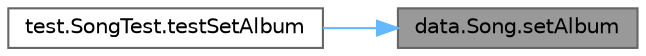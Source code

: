 digraph "data.Song.setAlbum"
{
 // LATEX_PDF_SIZE
  bgcolor="transparent";
  edge [fontname=Helvetica,fontsize=10,labelfontname=Helvetica,labelfontsize=10];
  node [fontname=Helvetica,fontsize=10,shape=box,height=0.2,width=0.4];
  rankdir="RL";
  Node1 [label="data.Song.setAlbum",height=0.2,width=0.4,color="gray40", fillcolor="grey60", style="filled", fontcolor="black",tooltip=" "];
  Node1 -> Node2 [dir="back",color="steelblue1",style="solid"];
  Node2 [label="test.SongTest.testSetAlbum",height=0.2,width=0.4,color="grey40", fillcolor="white", style="filled",URL="$classtest_1_1_song_test.html#ae0502c8eebf59593f150f72b8d15e930",tooltip=" "];
}
